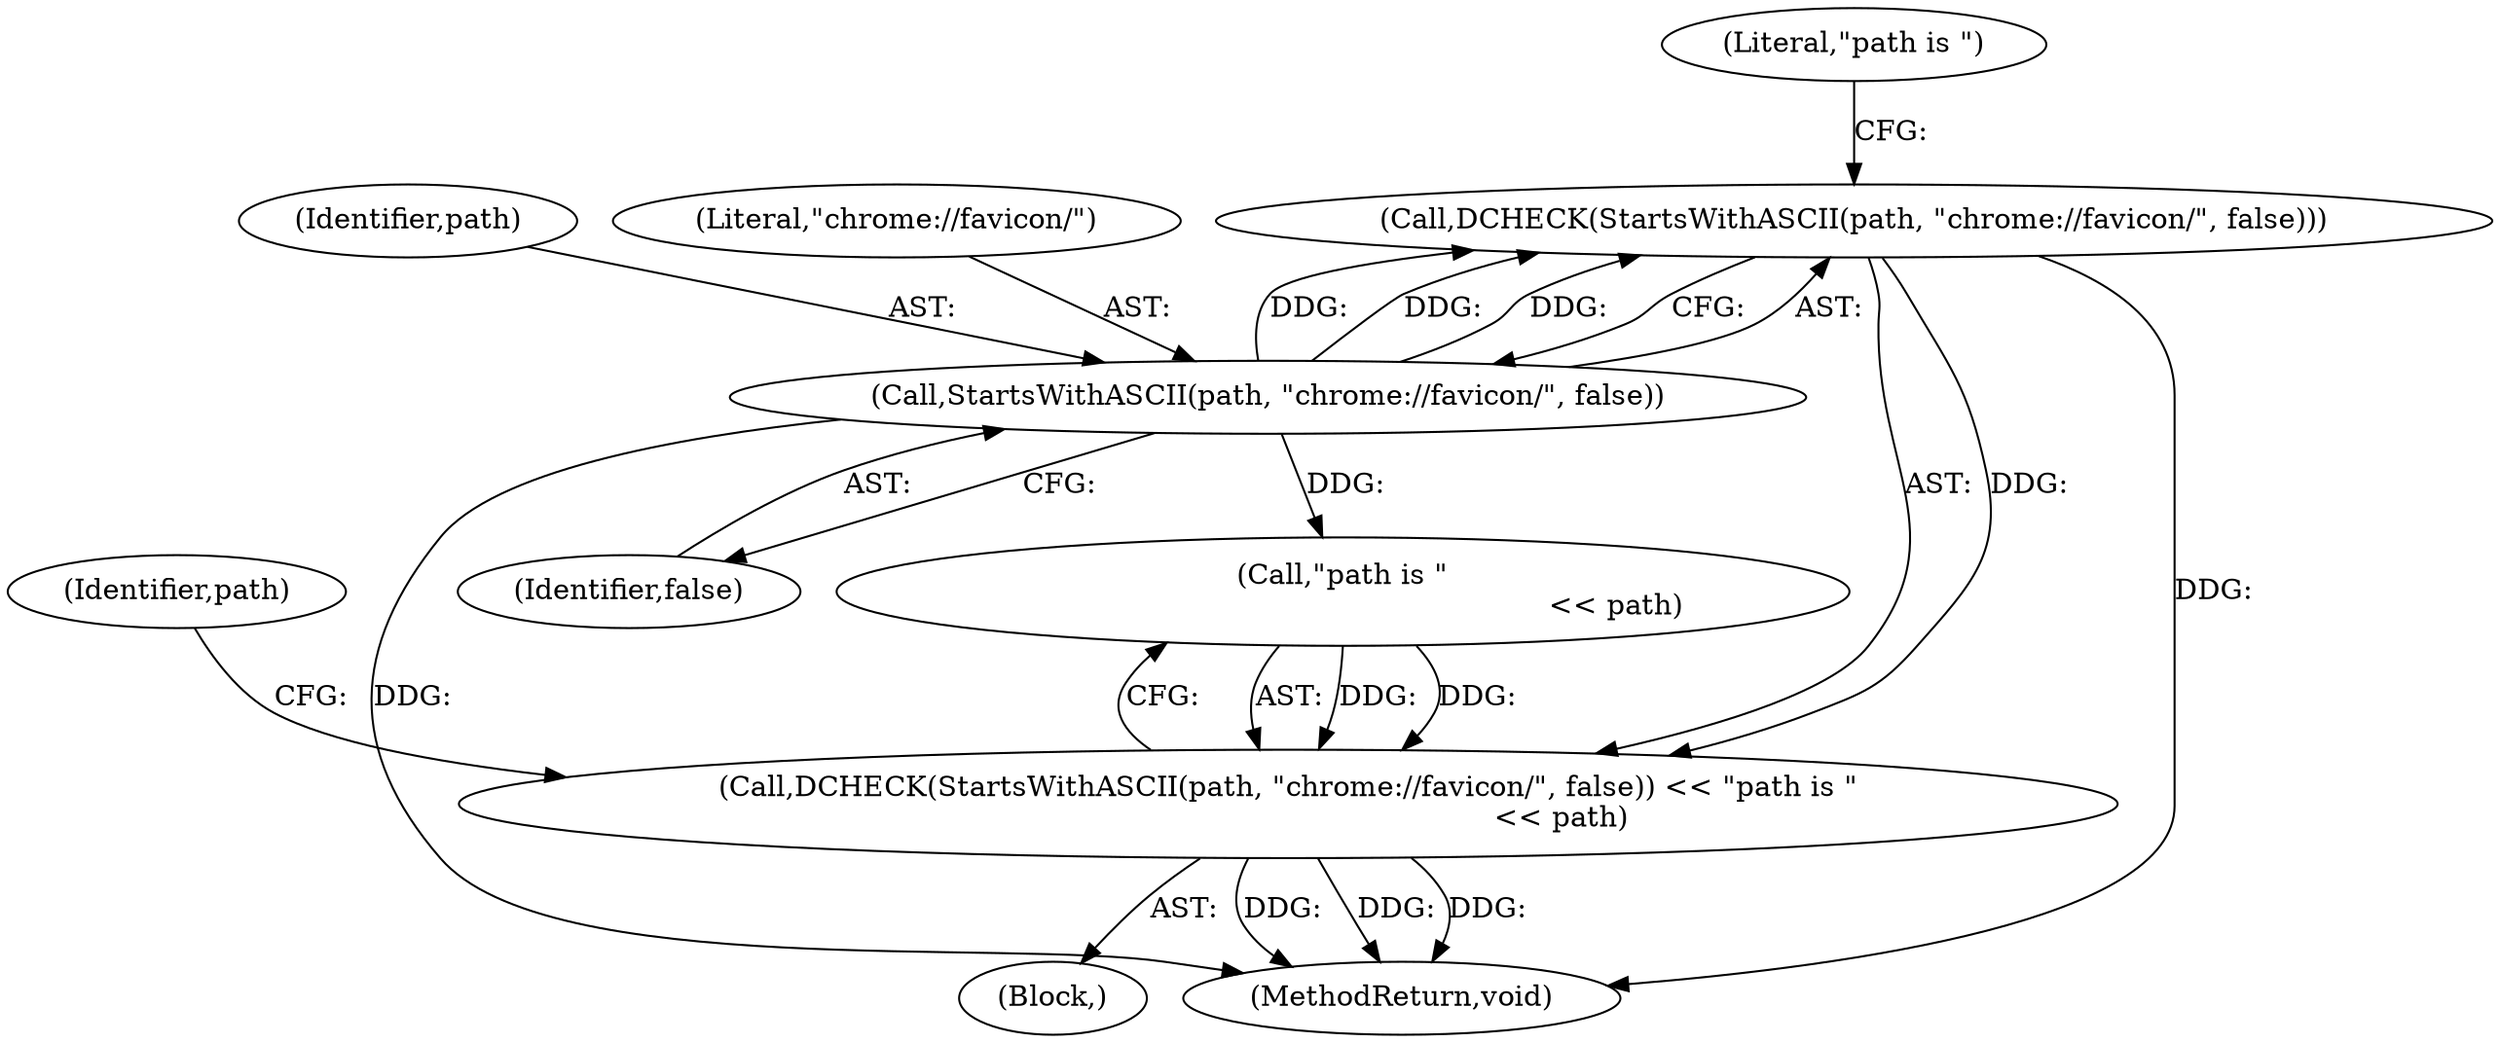digraph "1_Chrome_abbd2f4b36da8c89e6f3002eb84f60064a6ff067_1@del" {
"1000110" [label="(Call,DCHECK(StartsWithASCII(path, \"chrome://favicon/\", false)))"];
"1000111" [label="(Call,StartsWithASCII(path, \"chrome://favicon/\", false))"];
"1000109" [label="(Call,DCHECK(StartsWithASCII(path, \"chrome://favicon/\", false)) << \"path is \"\n                                                            << path)"];
"1000111" [label="(Call,StartsWithASCII(path, \"chrome://favicon/\", false))"];
"1000161" [label="(MethodReturn,void)"];
"1000110" [label="(Call,DCHECK(StartsWithASCII(path, \"chrome://favicon/\", false)))"];
"1000102" [label="(Block,)"];
"1000109" [label="(Call,DCHECK(StartsWithASCII(path, \"chrome://favicon/\", false)) << \"path is \"\n                                                            << path)"];
"1000116" [label="(Literal,\"path is \")"];
"1000112" [label="(Identifier,path)"];
"1000113" [label="(Literal,\"chrome://favicon/\")"];
"1000115" [label="(Call,\"path is \"\n                                                            << path)"];
"1000114" [label="(Identifier,false)"];
"1000119" [label="(Identifier,path)"];
"1000110" -> "1000109"  [label="AST: "];
"1000110" -> "1000111"  [label="CFG: "];
"1000111" -> "1000110"  [label="AST: "];
"1000116" -> "1000110"  [label="CFG: "];
"1000110" -> "1000161"  [label="DDG: "];
"1000110" -> "1000109"  [label="DDG: "];
"1000111" -> "1000110"  [label="DDG: "];
"1000111" -> "1000110"  [label="DDG: "];
"1000111" -> "1000110"  [label="DDG: "];
"1000111" -> "1000114"  [label="CFG: "];
"1000112" -> "1000111"  [label="AST: "];
"1000113" -> "1000111"  [label="AST: "];
"1000114" -> "1000111"  [label="AST: "];
"1000111" -> "1000161"  [label="DDG: "];
"1000111" -> "1000115"  [label="DDG: "];
"1000109" -> "1000102"  [label="AST: "];
"1000109" -> "1000115"  [label="CFG: "];
"1000115" -> "1000109"  [label="AST: "];
"1000119" -> "1000109"  [label="CFG: "];
"1000109" -> "1000161"  [label="DDG: "];
"1000109" -> "1000161"  [label="DDG: "];
"1000109" -> "1000161"  [label="DDG: "];
"1000115" -> "1000109"  [label="DDG: "];
"1000115" -> "1000109"  [label="DDG: "];
}
